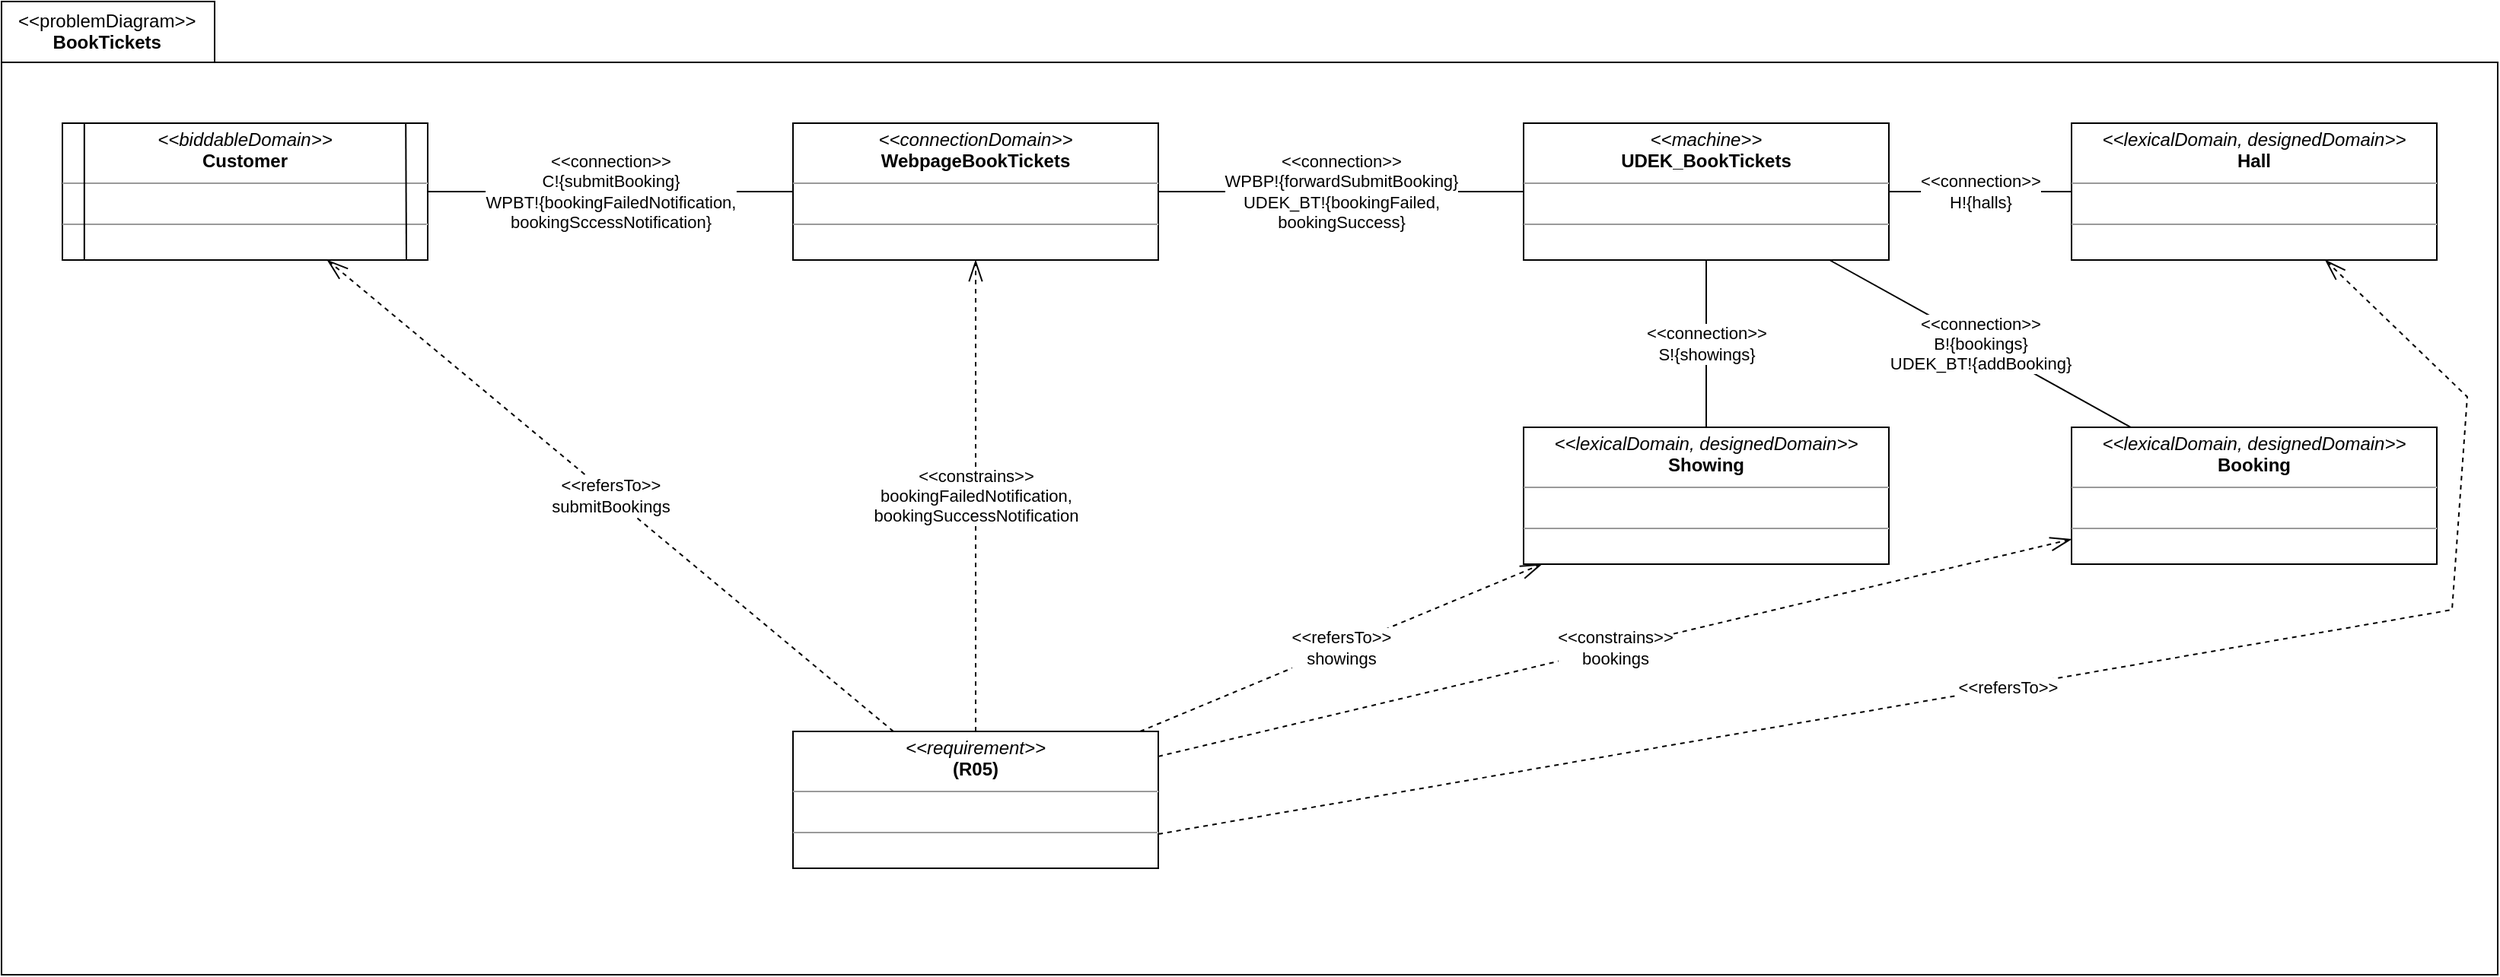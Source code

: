 <mxfile version="16.5.1" type="device" pages="2"><diagram id="Zl7D-EC2A7g6g9ARSiwI" name="PD"><mxGraphModel dx="1102" dy="1025" grid="1" gridSize="10" guides="1" tooltips="1" connect="1" arrows="1" fold="1" page="1" pageScale="1" pageWidth="3300" pageHeight="2339" math="0" shadow="0"><root><mxCell id="0"/><mxCell id="1" parent="0"/><mxCell id="peWEMkxxv0QYLOBFr0FM-1" value="&lt;div&gt;&lt;span style=&quot;font-weight: 400&quot;&gt;&amp;lt;&amp;lt;problemDiagram&amp;gt;&amp;gt;&lt;/span&gt;&lt;/div&gt;&lt;div style=&quot;text-align: center&quot;&gt;&lt;span&gt;BookTickets&lt;/span&gt;&lt;/div&gt;" style="shape=folder;fontStyle=1;spacingTop=1;tabWidth=140;tabHeight=40;tabPosition=left;html=1;rounded=0;shadow=0;glass=0;comic=0;sketch=0;pointerEvents=1;gradientColor=none;labelPosition=center;verticalLabelPosition=middle;align=left;verticalAlign=top;spacing=0;spacingLeft=11;collapsible=1;container=1;recursiveResize=0;fillColor=default;" parent="1" vertex="1"><mxGeometry x="40" y="40" width="1640" height="640" as="geometry"><mxRectangle x="130" y="820" width="140" height="40" as="alternateBounds"/></mxGeometry></mxCell><mxCell id="txKJD6QrfsFgmGLfKodi-2" value="" style="group" parent="peWEMkxxv0QYLOBFr0FM-1" vertex="1" connectable="0"><mxGeometry x="40" y="80" width="1580" height="490" as="geometry"/></mxCell><mxCell id="1xKxq1ddhO49XtYZSpac-1" value="&lt;p style=&quot;margin: 0px ; margin-top: 4px ; text-align: center&quot;&gt;&lt;i&gt;&amp;lt;&amp;lt;requirement&amp;gt;&amp;gt;&lt;/i&gt;&lt;br&gt;&lt;b&gt;(R05)&lt;/b&gt;&lt;/p&gt;&lt;hr size=&quot;1&quot;&gt;&lt;p style=&quot;margin: 0px ; margin-left: 4px&quot;&gt;&lt;br&gt;&lt;/p&gt;&lt;hr size=&quot;1&quot;&gt;&lt;p style=&quot;margin: 0px ; margin-left: 4px&quot;&gt;&lt;br&gt;&lt;/p&gt;" style="verticalAlign=top;align=left;overflow=fill;fontSize=12;fontFamily=Helvetica;html=1;rounded=0;shadow=0;glass=0;comic=0;sketch=0;pointerEvents=1;fontColor=default;gradientColor=none;container=0;" parent="txKJD6QrfsFgmGLfKodi-2" vertex="1"><mxGeometry x="480" y="400" width="240" height="90" as="geometry"/></mxCell><mxCell id="1xKxq1ddhO49XtYZSpac-5" value="&lt;p style=&quot;margin: 0px ; margin-top: 4px ; text-align: center&quot;&gt;&lt;i&gt;&amp;lt;&amp;lt;machine&amp;gt;&amp;gt;&lt;/i&gt;&lt;br&gt;&lt;b&gt;UDEK_BookTickets&lt;/b&gt;&lt;/p&gt;&lt;hr size=&quot;1&quot;&gt;&lt;p style=&quot;margin: 0px ; margin-left: 4px&quot;&gt;&lt;br&gt;&lt;/p&gt;&lt;hr size=&quot;1&quot;&gt;&lt;p style=&quot;margin: 0px ; margin-left: 4px&quot;&gt;&lt;br&gt;&lt;/p&gt;" style="verticalAlign=top;align=left;overflow=fill;fontSize=12;fontFamily=Helvetica;html=1;rounded=0;shadow=0;glass=0;comic=0;sketch=0;pointerEvents=1;fontColor=default;gradientColor=none;container=0;" parent="txKJD6QrfsFgmGLfKodi-2" vertex="1"><mxGeometry x="960" width="240" height="90" as="geometry"/></mxCell><mxCell id="1xKxq1ddhO49XtYZSpac-6" value="&lt;p style=&quot;margin: 0px ; margin-top: 4px ; text-align: center&quot;&gt;&lt;i&gt;&amp;lt;&amp;lt;connectionDomain&amp;gt;&amp;gt;&lt;/i&gt;&lt;br&gt;&lt;b&gt;WebpageBookTickets&lt;/b&gt;&lt;/p&gt;&lt;hr size=&quot;1&quot;&gt;&lt;p style=&quot;margin: 0px ; margin-left: 4px&quot;&gt;&lt;br&gt;&lt;/p&gt;&lt;hr size=&quot;1&quot;&gt;&lt;p style=&quot;margin: 0px ; margin-left: 4px&quot;&gt;&lt;br&gt;&lt;/p&gt;" style="verticalAlign=top;align=left;overflow=fill;fontSize=12;fontFamily=Helvetica;html=1;rounded=0;shadow=0;glass=0;comic=0;sketch=0;pointerEvents=1;fontColor=default;gradientColor=none;container=0;" parent="txKJD6QrfsFgmGLfKodi-2" vertex="1"><mxGeometry x="480" width="240" height="90" as="geometry"/></mxCell><mxCell id="1xKxq1ddhO49XtYZSpac-28" value="&amp;lt;&amp;lt;constrains&amp;gt;&amp;gt;&lt;br&gt;bookingFailedNotification,&lt;br&gt;bookingSuccessNotification" style="edgeStyle=none;rounded=0;orthogonalLoop=1;jettySize=auto;html=1;dashed=1;endArrow=openThin;endFill=0;startSize=12;endSize=12;" parent="txKJD6QrfsFgmGLfKodi-2" source="1xKxq1ddhO49XtYZSpac-1" target="1xKxq1ddhO49XtYZSpac-6" edge="1"><mxGeometry relative="1" as="geometry"/></mxCell><mxCell id="1xKxq1ddhO49XtYZSpac-19" value="&amp;lt;&amp;lt;connection&amp;gt;&amp;gt;&lt;br&gt;WPBP!{forwardSubmitBooking}&lt;br&gt;UDEK_BT!{bookingFailed,&lt;br&gt;bookingSuccess}" style="edgeStyle=none;rounded=0;orthogonalLoop=1;jettySize=auto;html=1;endArrow=none;endFill=0;" parent="txKJD6QrfsFgmGLfKodi-2" source="1xKxq1ddhO49XtYZSpac-5" target="1xKxq1ddhO49XtYZSpac-6" edge="1"><mxGeometry relative="1" as="geometry"><mxPoint x="810" y="45" as="sourcePoint"/></mxGeometry></mxCell><mxCell id="1xKxq1ddhO49XtYZSpac-32" value="&amp;lt;&amp;lt;refersTo&amp;gt;&amp;gt;&lt;br&gt;submitBookings" style="edgeStyle=none;rounded=0;orthogonalLoop=1;jettySize=auto;html=1;dashed=1;endArrow=openThin;endFill=0;startSize=12;endSize=12;" parent="txKJD6QrfsFgmGLfKodi-2" source="1xKxq1ddhO49XtYZSpac-1" target="1xKxq1ddhO49XtYZSpac-8" edge="1"><mxGeometry relative="1" as="geometry"/></mxCell><mxCell id="1xKxq1ddhO49XtYZSpac-11" value="&amp;lt;&amp;lt;connection&amp;gt;&amp;gt;&lt;br&gt;C!{submitBooking}&lt;br&gt;WPBT!{bookingFailedNotification,&lt;br&gt;bookingSccessNotification}" style="rounded=0;orthogonalLoop=1;jettySize=auto;html=1;endArrow=none;endFill=0;" parent="txKJD6QrfsFgmGLfKodi-2" source="1xKxq1ddhO49XtYZSpac-8" target="1xKxq1ddhO49XtYZSpac-6" edge="1"><mxGeometry relative="1" as="geometry"/></mxCell><mxCell id="1xKxq1ddhO49XtYZSpac-16" value="&amp;lt;&amp;lt;connection&amp;gt;&amp;gt;&lt;br&gt;B!{bookings}&lt;br&gt;UDEK_BT!{addBooking}" style="edgeStyle=none;rounded=0;orthogonalLoop=1;jettySize=auto;html=1;endArrow=none;endFill=0;" parent="txKJD6QrfsFgmGLfKodi-2" source="1xKxq1ddhO49XtYZSpac-13" target="1xKxq1ddhO49XtYZSpac-5" edge="1"><mxGeometry relative="1" as="geometry"/></mxCell><mxCell id="1xKxq1ddhO49XtYZSpac-13" value="&lt;p style=&quot;margin: 0px ; margin-top: 4px ; text-align: center&quot;&gt;&lt;i&gt;&amp;lt;&amp;lt;lexicalDomain, designedDomain&amp;gt;&amp;gt;&lt;/i&gt;&lt;br&gt;&lt;b&gt;Booking&lt;/b&gt;&lt;/p&gt;&lt;hr size=&quot;1&quot;&gt;&lt;p style=&quot;margin: 0px ; margin-left: 4px&quot;&gt;&lt;br&gt;&lt;/p&gt;&lt;hr size=&quot;1&quot;&gt;&lt;p style=&quot;margin: 0px ; margin-left: 4px&quot;&gt;&lt;br&gt;&lt;/p&gt;" style="verticalAlign=top;align=left;overflow=fill;fontSize=12;fontFamily=Helvetica;html=1;rounded=0;shadow=0;glass=0;comic=0;sketch=0;pointerEvents=1;fontColor=default;gradientColor=none;container=0;strokeWidth=1;" parent="txKJD6QrfsFgmGLfKodi-2" vertex="1"><mxGeometry x="1320" y="200" width="240" height="90" as="geometry"/></mxCell><mxCell id="VGkcDiVGJ-Gx0dFe5jDo-1" value="&amp;lt;&amp;lt;constrains&amp;gt;&amp;gt;&lt;br&gt;bookings" style="edgeStyle=none;rounded=0;orthogonalLoop=1;jettySize=auto;html=1;dashed=1;startArrow=none;startFill=0;endArrow=openThin;endFill=0;startSize=12;endSize=12;" parent="txKJD6QrfsFgmGLfKodi-2" source="1xKxq1ddhO49XtYZSpac-1" target="1xKxq1ddhO49XtYZSpac-13" edge="1"><mxGeometry relative="1" as="geometry"/></mxCell><mxCell id="1xKxq1ddhO49XtYZSpac-34" value="&amp;lt;&amp;lt;refersTo&amp;gt;&amp;gt;&lt;br&gt;showings" style="edgeStyle=none;rounded=0;orthogonalLoop=1;jettySize=auto;html=1;dashed=1;endArrow=openThin;endFill=0;startSize=12;endSize=12;" parent="txKJD6QrfsFgmGLfKodi-2" source="1xKxq1ddhO49XtYZSpac-1" target="1xKxq1ddhO49XtYZSpac-33" edge="1"><mxGeometry relative="1" as="geometry"/></mxCell><mxCell id="1xKxq1ddhO49XtYZSpac-35" value="&amp;lt;&amp;lt;connection&amp;gt;&amp;gt;&lt;br&gt;S!{showings}" style="edgeStyle=none;rounded=0;orthogonalLoop=1;jettySize=auto;html=1;endArrow=none;endFill=0;startSize=12;endSize=12;" parent="txKJD6QrfsFgmGLfKodi-2" source="1xKxq1ddhO49XtYZSpac-33" target="1xKxq1ddhO49XtYZSpac-5" edge="1"><mxGeometry relative="1" as="geometry"/></mxCell><mxCell id="1xKxq1ddhO49XtYZSpac-33" value="&lt;p style=&quot;margin: 0px ; margin-top: 4px ; text-align: center&quot;&gt;&lt;i&gt;&amp;lt;&amp;lt;lexicalDomain, designedDomain&amp;gt;&amp;gt;&lt;/i&gt;&lt;br&gt;&lt;b&gt;Showing&lt;/b&gt;&lt;/p&gt;&lt;hr size=&quot;1&quot;&gt;&lt;p style=&quot;margin: 0px ; margin-left: 4px&quot;&gt;&lt;br&gt;&lt;/p&gt;&lt;hr size=&quot;1&quot;&gt;&lt;p style=&quot;margin: 0px ; margin-left: 4px&quot;&gt;&lt;br&gt;&lt;/p&gt;" style="verticalAlign=top;align=left;overflow=fill;fontSize=12;fontFamily=Helvetica;html=1;rounded=0;shadow=0;glass=0;comic=0;sketch=0;pointerEvents=1;fontColor=default;gradientColor=none;container=0;strokeWidth=1;" parent="txKJD6QrfsFgmGLfKodi-2" vertex="1"><mxGeometry x="960" y="200" width="240" height="90" as="geometry"/></mxCell><mxCell id="1xKxq1ddhO49XtYZSpac-37" value="&amp;lt;&amp;lt;connection&amp;gt;&amp;gt;&lt;br&gt;H!{halls}" style="edgeStyle=none;rounded=0;orthogonalLoop=1;jettySize=auto;html=1;endArrow=none;endFill=0;startSize=12;endSize=12;" parent="txKJD6QrfsFgmGLfKodi-2" source="1xKxq1ddhO49XtYZSpac-36" target="1xKxq1ddhO49XtYZSpac-5" edge="1"><mxGeometry relative="1" as="geometry"/></mxCell><mxCell id="1xKxq1ddhO49XtYZSpac-36" value="&lt;p style=&quot;margin: 0px ; margin-top: 4px ; text-align: center&quot;&gt;&lt;i&gt;&amp;lt;&amp;lt;lexicalDomain, designedDomain&amp;gt;&amp;gt;&lt;/i&gt;&lt;br&gt;&lt;b&gt;Hall&lt;/b&gt;&lt;/p&gt;&lt;hr size=&quot;1&quot;&gt;&lt;p style=&quot;margin: 0px ; margin-left: 4px&quot;&gt;&lt;br&gt;&lt;/p&gt;&lt;hr size=&quot;1&quot;&gt;&lt;p style=&quot;margin: 0px ; margin-left: 4px&quot;&gt;&lt;br&gt;&lt;/p&gt;" style="verticalAlign=top;align=left;overflow=fill;fontSize=12;fontFamily=Helvetica;html=1;rounded=0;shadow=0;glass=0;comic=0;sketch=0;pointerEvents=1;fontColor=default;gradientColor=none;container=0;strokeWidth=1;" parent="txKJD6QrfsFgmGLfKodi-2" vertex="1"><mxGeometry x="1320" width="240" height="90" as="geometry"/></mxCell><mxCell id="txKJD6QrfsFgmGLfKodi-1" value="&amp;lt;&amp;lt;refersTo&amp;gt;&amp;gt;" style="edgeStyle=none;rounded=0;orthogonalLoop=1;jettySize=auto;html=1;exitX=1;exitY=0.75;exitDx=0;exitDy=0;startArrow=none;startFill=0;endArrow=openThin;endFill=0;startSize=12;endSize=12;dashed=1;" parent="txKJD6QrfsFgmGLfKodi-2" source="1xKxq1ddhO49XtYZSpac-1" target="1xKxq1ddhO49XtYZSpac-36" edge="1"><mxGeometry relative="1" as="geometry"><Array as="points"><mxPoint x="1570" y="320"/><mxPoint x="1580" y="180"/></Array></mxGeometry></mxCell><mxCell id="8VR4ijdS1sSW8MZvNkrW-1" value="" style="group" parent="txKJD6QrfsFgmGLfKodi-2" vertex="1" connectable="0"><mxGeometry width="240" height="90" as="geometry"/></mxCell><mxCell id="1xKxq1ddhO49XtYZSpac-8" value="&lt;p style=&quot;margin: 0px ; margin-top: 4px ; text-align: center&quot;&gt;&lt;i&gt;&amp;lt;&amp;lt;biddableDomain&amp;gt;&amp;gt;&lt;/i&gt;&lt;br&gt;&lt;b&gt;Customer&lt;/b&gt;&lt;/p&gt;&lt;hr size=&quot;1&quot;&gt;&lt;p style=&quot;margin: 0px ; margin-left: 4px&quot;&gt;&lt;br&gt;&lt;/p&gt;&lt;hr size=&quot;1&quot;&gt;&lt;p style=&quot;margin: 0px ; margin-left: 4px&quot;&gt;&lt;br&gt;&lt;/p&gt;" style="verticalAlign=top;align=left;overflow=fill;fontSize=12;fontFamily=Helvetica;html=1;rounded=0;shadow=0;glass=0;comic=0;sketch=0;pointerEvents=1;fontColor=default;gradientColor=none;container=0;points=[[0,0,0,0,0],[0,0.24,0,0,0],[0,0.5,0,0,0],[0,0.76,0,0,0],[0,1,0,0,0],[0.06,0,0,0,0],[0.06,1,0,0,0],[0.13,0,0,0,0],[0.13,1,0,0,0],[0.25,0,0,0,0],[0.25,1,0,0,0],[0.5,0,0,0,0],[0.5,1,0,0,0],[0.75,0,0,0,0],[0.75,1,0,0,0],[0.88,0,0,0,0],[0.88,1,0,0,0],[0.94,0,0,0,0],[0.94,1,0,0,0],[1,0,0,0,0],[1,0.26,0,0,0],[1,0.5,0,0,0],[1,0.76,0,0,0],[1,1,0,0,0]];strokeWidth=1;" parent="8VR4ijdS1sSW8MZvNkrW-1" vertex="1"><mxGeometry width="240" height="90" as="geometry"/></mxCell><mxCell id="1xKxq1ddhO49XtYZSpac-9" style="rounded=0;orthogonalLoop=1;jettySize=auto;html=1;endArrow=none;endFill=0;strokeWidth=1;entryX=0.06;entryY=1;entryDx=0;entryDy=0;entryPerimeter=0;exitX=0.06;exitY=0;exitDx=0;exitDy=0;exitPerimeter=0;" parent="8VR4ijdS1sSW8MZvNkrW-1" source="1xKxq1ddhO49XtYZSpac-8" target="1xKxq1ddhO49XtYZSpac-8" edge="1"><mxGeometry relative="1" as="geometry"><mxPoint x="30" as="sourcePoint"/><mxPoint x="14" y="90" as="targetPoint"/></mxGeometry></mxCell><mxCell id="1xKxq1ddhO49XtYZSpac-10" style="edgeStyle=none;shape=connector;rounded=0;orthogonalLoop=1;jettySize=auto;html=1;exitX=0.94;exitY=0;exitDx=0;exitDy=0;exitPerimeter=0;labelBackgroundColor=default;fontFamily=Helvetica;fontSize=11;fontColor=default;endArrow=none;endFill=0;strokeColor=default;strokeWidth=1;" parent="8VR4ijdS1sSW8MZvNkrW-1" source="1xKxq1ddhO49XtYZSpac-8" edge="1"><mxGeometry relative="1" as="geometry"><mxPoint x="226" y="90" as="targetPoint"/></mxGeometry></mxCell></root></mxGraphModel></diagram><diagram id="ZFZ0UcCqUkXuysnAif4c" name="Mapping"><mxGraphModel dx="1102" dy="1025" grid="1" gridSize="10" guides="1" tooltips="1" connect="1" arrows="1" fold="1" page="1" pageScale="1" pageWidth="3300" pageHeight="2339" math="0" shadow="0"><root><mxCell id="mnjT6khYPKXzMN_3vfsQ-0"/><mxCell id="mnjT6khYPKXzMN_3vfsQ-1" parent="mnjT6khYPKXzMN_3vfsQ-0"/><mxCell id="QqrYpngBlgsiDpENiHC6-1" value="" style="group" parent="mnjT6khYPKXzMN_3vfsQ-1" vertex="1" connectable="0"><mxGeometry x="40" y="40" width="1320" height="410" as="geometry"/></mxCell><mxCell id="O657b6VmaMgmTxhrHLAV-1" value="&lt;p style=&quot;margin: 0px ; margin-top: 4px ; text-align: center&quot;&gt;&lt;i&gt;&amp;lt;&amp;lt;connectionDomain&amp;gt;&amp;gt;&lt;/i&gt;&lt;br&gt;&lt;b&gt;WebpageBookTickets&lt;/b&gt;&lt;/p&gt;&lt;hr size=&quot;1&quot;&gt;&lt;p style=&quot;margin: 0px ; margin-left: 4px&quot;&gt;&lt;br&gt;&lt;/p&gt;&lt;hr size=&quot;1&quot;&gt;&lt;p style=&quot;margin: 0px ; margin-left: 4px&quot;&gt;&lt;br&gt;&lt;/p&gt;" style="verticalAlign=top;align=left;overflow=fill;fontSize=12;fontFamily=Helvetica;html=1;rounded=0;shadow=0;glass=0;comic=0;sketch=0;pointerEvents=1;fontColor=default;gradientColor=none;container=0;" parent="QqrYpngBlgsiDpENiHC6-1" vertex="1"><mxGeometry x="360" width="240" height="90" as="geometry"/></mxCell><mxCell id="O657b6VmaMgmTxhrHLAV-2" value="&lt;p style=&quot;margin: 0px ; margin-top: 4px ; text-align: center&quot;&gt;&lt;i&gt;&amp;lt;&amp;lt;machine&amp;gt;&amp;gt;&lt;/i&gt;&lt;br&gt;&lt;b&gt;UDEK_BookTickets&lt;/b&gt;&lt;/p&gt;&lt;hr size=&quot;1&quot;&gt;&lt;p style=&quot;margin: 0px ; margin-left: 4px&quot;&gt;&lt;br&gt;&lt;/p&gt;&lt;hr size=&quot;1&quot;&gt;&lt;p style=&quot;margin: 0px ; margin-left: 4px&quot;&gt;&lt;br&gt;&lt;/p&gt;" style="verticalAlign=top;align=left;overflow=fill;fontSize=12;fontFamily=Helvetica;html=1;rounded=0;shadow=0;glass=0;comic=0;sketch=0;pointerEvents=1;fontColor=default;gradientColor=none;container=0;" parent="QqrYpngBlgsiDpENiHC6-1" vertex="1"><mxGeometry y="160" width="240" height="90" as="geometry"/></mxCell><mxCell id="O657b6VmaMgmTxhrHLAV-3" style="edgeStyle=none;rounded=0;orthogonalLoop=1;jettySize=auto;html=1;endArrow=openThin;endFill=0;startSize=12;endSize=12;startArrow=diamondThin;startFill=1;" parent="QqrYpngBlgsiDpENiHC6-1" source="O657b6VmaMgmTxhrHLAV-5" target="O657b6VmaMgmTxhrHLAV-1" edge="1"><mxGeometry relative="1" as="geometry"/></mxCell><mxCell id="O657b6VmaMgmTxhrHLAV-4" style="edgeStyle=none;rounded=0;orthogonalLoop=1;jettySize=auto;html=1;startArrow=diamondThin;startFill=1;endArrow=openThin;endFill=0;startSize=12;endSize=12;" parent="QqrYpngBlgsiDpENiHC6-1" source="O657b6VmaMgmTxhrHLAV-5" target="O657b6VmaMgmTxhrHLAV-2" edge="1"><mxGeometry relative="1" as="geometry"/></mxCell><mxCell id="O657b6VmaMgmTxhrHLAV-5" value="&lt;p style=&quot;margin: 0px ; margin-top: 4px ; text-align: center&quot;&gt;&lt;i&gt;&amp;lt;&amp;lt;machine&amp;gt;&amp;gt;&lt;/i&gt;&lt;br&gt;&lt;b&gt;UDEKino&lt;/b&gt;&lt;/p&gt;&lt;hr size=&quot;1&quot;&gt;&lt;p style=&quot;margin: 0px ; margin-left: 4px&quot;&gt;&lt;br&gt;&lt;/p&gt;&lt;hr size=&quot;1&quot;&gt;&lt;p style=&quot;margin: 0px ; margin-left: 4px&quot;&gt;&lt;br&gt;&lt;/p&gt;" style="verticalAlign=top;align=left;overflow=fill;fontSize=12;fontFamily=Helvetica;html=1;rounded=0;shadow=0;glass=0;comic=0;sketch=0;pointerEvents=1;fontColor=default;gradientColor=none;container=0;" parent="QqrYpngBlgsiDpENiHC6-1" vertex="1"><mxGeometry width="240" height="90" as="geometry"/></mxCell><mxCell id="O657b6VmaMgmTxhrHLAV-6" value="&lt;p style=&quot;margin: 0px ; margin-top: 4px ; text-align: center&quot;&gt;&lt;i&gt;&amp;lt;&amp;lt;interface&amp;gt;&amp;gt;&lt;/i&gt;&lt;br&gt;&lt;b&gt;UDEK!{cShowWebsite}&lt;/b&gt;&lt;/p&gt;&lt;hr size=&quot;1&quot;&gt;&lt;p style=&quot;margin: 0px ; margin-left: 4px&quot;&gt;&lt;br&gt;&lt;/p&gt;&lt;hr size=&quot;1&quot;&gt;&lt;p style=&quot;margin: 0px ; margin-left: 4px&quot;&gt;&lt;br&gt;&lt;/p&gt;" style="verticalAlign=top;align=left;overflow=fill;fontSize=12;fontFamily=Helvetica;html=1;rounded=0;shadow=0;glass=0;comic=0;sketch=0;pointerEvents=1;fontColor=default;gradientColor=none;container=0;" parent="QqrYpngBlgsiDpENiHC6-1" vertex="1"><mxGeometry x="720" width="240" height="90" as="geometry"/></mxCell><mxCell id="O657b6VmaMgmTxhrHLAV-0" value="&amp;lt;&amp;lt;concretizes&amp;gt;&amp;gt;" style="edgeStyle=none;rounded=0;orthogonalLoop=1;jettySize=auto;html=1;startArrow=none;startFill=0;endArrow=openThin;endFill=0;startSize=12;endSize=12;dashed=1;" parent="QqrYpngBlgsiDpENiHC6-1" source="O657b6VmaMgmTxhrHLAV-1" target="O657b6VmaMgmTxhrHLAV-6" edge="1"><mxGeometry relative="1" as="geometry"/></mxCell><mxCell id="O657b6VmaMgmTxhrHLAV-7" value="&amp;lt;&amp;lt;concretizes&amp;gt;&amp;gt;" style="edgeStyle=none;rounded=0;orthogonalLoop=1;jettySize=auto;html=1;dashed=1;startArrow=none;startFill=0;endArrow=openThin;endFill=0;startSize=12;endSize=12;" parent="QqrYpngBlgsiDpENiHC6-1" source="O657b6VmaMgmTxhrHLAV-1" target="O657b6VmaMgmTxhrHLAV-8" edge="1"><mxGeometry relative="1" as="geometry"><mxPoint x="450" y="170" as="targetPoint"/></mxGeometry></mxCell><mxCell id="O657b6VmaMgmTxhrHLAV-8" value="&lt;p style=&quot;margin: 0px ; margin-top: 4px ; text-align: center&quot;&gt;&lt;i&gt;&amp;lt;&amp;lt;interface&amp;gt;&amp;gt;&lt;/i&gt;&lt;br&gt;&lt;b&gt;C!{cLogout, cBrowse, bookTickets}&lt;/b&gt;&lt;/p&gt;&lt;hr size=&quot;1&quot;&gt;&lt;p style=&quot;margin: 0px ; margin-left: 4px&quot;&gt;&lt;br&gt;&lt;/p&gt;&lt;hr size=&quot;1&quot;&gt;&lt;p style=&quot;margin: 0px ; margin-left: 4px&quot;&gt;&lt;br&gt;&lt;/p&gt;" style="verticalAlign=top;align=left;overflow=fill;fontSize=12;fontFamily=Helvetica;html=1;rounded=0;shadow=0;glass=0;comic=0;sketch=0;pointerEvents=1;fontColor=default;gradientColor=none;container=0;" parent="QqrYpngBlgsiDpENiHC6-1" vertex="1"><mxGeometry x="360" y="160" width="240" height="90" as="geometry"/></mxCell><mxCell id="O657b6VmaMgmTxhrHLAV-9" value="&amp;lt;&amp;lt;concretizes&amp;gt;&amp;gt;" style="edgeStyle=none;rounded=0;orthogonalLoop=1;jettySize=auto;html=1;dashed=1;startArrow=none;startFill=0;endArrow=openThin;endFill=0;startSize=12;endSize=12;" parent="QqrYpngBlgsiDpENiHC6-1" source="O657b6VmaMgmTxhrHLAV-10" target="O657b6VmaMgmTxhrHLAV-6" edge="1"><mxGeometry relative="1" as="geometry"/></mxCell><mxCell id="O657b6VmaMgmTxhrHLAV-10" value="&lt;p style=&quot;margin: 0px ; margin-top: 4px ; text-align: center&quot;&gt;&lt;i&gt;&amp;lt;&amp;lt;interface&amp;gt;&amp;gt;&lt;/i&gt;&lt;br&gt;&lt;b&gt;WPBT!{bookingFailedNotification,&lt;/b&gt;&lt;/p&gt;&lt;p style=&quot;margin: 0px ; margin-top: 4px ; text-align: center&quot;&gt;&lt;b&gt;bookingSuccessNotification}&lt;/b&gt;&lt;/p&gt;&lt;hr size=&quot;1&quot;&gt;&lt;p style=&quot;margin: 0px ; margin-left: 4px&quot;&gt;&lt;br&gt;&lt;/p&gt;&lt;hr size=&quot;1&quot;&gt;&lt;p style=&quot;margin: 0px ; margin-left: 4px&quot;&gt;&lt;br&gt;&lt;/p&gt;" style="verticalAlign=top;align=left;overflow=fill;fontSize=12;fontFamily=Helvetica;html=1;rounded=0;shadow=0;glass=0;comic=0;sketch=0;pointerEvents=1;fontColor=default;gradientColor=none;container=0;" parent="QqrYpngBlgsiDpENiHC6-1" vertex="1"><mxGeometry x="1080" width="240" height="90" as="geometry"/></mxCell><mxCell id="O657b6VmaMgmTxhrHLAV-11" value="&amp;lt;&amp;lt;concretizes&amp;gt;&amp;gt;" style="edgeStyle=none;rounded=0;orthogonalLoop=1;jettySize=auto;html=1;dashed=1;startArrow=none;startFill=0;endArrow=openThin;endFill=0;startSize=12;endSize=12;" parent="QqrYpngBlgsiDpENiHC6-1" source="O657b6VmaMgmTxhrHLAV-12" target="O657b6VmaMgmTxhrHLAV-6" edge="1"><mxGeometry relative="1" as="geometry"/></mxCell><mxCell id="O657b6VmaMgmTxhrHLAV-12" value="&lt;p style=&quot;margin: 0px ; margin-top: 4px ; text-align: center&quot;&gt;&lt;i&gt;&amp;lt;&amp;lt;interface&amp;gt;&amp;gt;&lt;/i&gt;&lt;br&gt;&lt;b&gt;UDEK_BT!{bookingFailed,&lt;/b&gt;&lt;/p&gt;&lt;p style=&quot;margin: 0px ; margin-top: 4px ; text-align: center&quot;&gt;&lt;b&gt;bookingSuccess}&lt;/b&gt;&lt;/p&gt;&lt;hr size=&quot;1&quot;&gt;&lt;p style=&quot;margin: 0px ; margin-left: 4px&quot;&gt;&lt;br&gt;&lt;/p&gt;&lt;hr size=&quot;1&quot;&gt;&lt;p style=&quot;margin: 0px ; margin-left: 4px&quot;&gt;&lt;br&gt;&lt;/p&gt;" style="verticalAlign=top;align=left;overflow=fill;fontSize=12;fontFamily=Helvetica;html=1;rounded=0;shadow=0;glass=0;comic=0;sketch=0;pointerEvents=1;fontColor=default;gradientColor=none;container=0;" parent="QqrYpngBlgsiDpENiHC6-1" vertex="1"><mxGeometry x="1080" y="160" width="240" height="90" as="geometry"/></mxCell><mxCell id="O657b6VmaMgmTxhrHLAV-13" value="&amp;lt;&amp;lt;concretizes&amp;gt;&amp;gt;" style="edgeStyle=none;rounded=0;orthogonalLoop=1;jettySize=auto;html=1;dashed=1;startArrow=none;startFill=0;endArrow=openThin;endFill=0;startSize=12;endSize=12;" parent="QqrYpngBlgsiDpENiHC6-1" source="O657b6VmaMgmTxhrHLAV-14" target="O657b6VmaMgmTxhrHLAV-8" edge="1"><mxGeometry relative="1" as="geometry"/></mxCell><mxCell id="O657b6VmaMgmTxhrHLAV-14" value="&lt;p style=&quot;margin: 0px ; margin-top: 4px ; text-align: center&quot;&gt;&lt;i&gt;&amp;lt;&amp;lt;interface&amp;gt;&amp;gt;&lt;/i&gt;&lt;br&gt;&lt;b&gt;C!{submitBooking}&lt;/b&gt;&lt;/p&gt;&lt;hr size=&quot;1&quot;&gt;&lt;p style=&quot;margin: 0px ; margin-left: 4px&quot;&gt;&lt;br&gt;&lt;/p&gt;&lt;hr size=&quot;1&quot;&gt;&lt;p style=&quot;margin: 0px ; margin-left: 4px&quot;&gt;&lt;br&gt;&lt;/p&gt;" style="verticalAlign=top;align=left;overflow=fill;fontSize=12;fontFamily=Helvetica;html=1;rounded=0;shadow=0;glass=0;comic=0;sketch=0;pointerEvents=1;fontColor=default;gradientColor=none;container=0;whiteSpace=wrap;" parent="QqrYpngBlgsiDpENiHC6-1" vertex="1"><mxGeometry x="720" y="160" width="240" height="90" as="geometry"/></mxCell><mxCell id="O657b6VmaMgmTxhrHLAV-15" value="&amp;lt;&amp;lt;concretizes&amp;gt;&amp;gt;" style="edgeStyle=none;rounded=0;orthogonalLoop=1;jettySize=auto;html=1;dashed=1;startArrow=none;startFill=0;endArrow=openThin;endFill=0;startSize=12;endSize=12;" parent="QqrYpngBlgsiDpENiHC6-1" source="O657b6VmaMgmTxhrHLAV-16" target="O657b6VmaMgmTxhrHLAV-8" edge="1"><mxGeometry relative="1" as="geometry"/></mxCell><mxCell id="O657b6VmaMgmTxhrHLAV-16" value="&lt;p style=&quot;margin: 0px ; margin-top: 4px ; text-align: center&quot;&gt;&lt;i&gt;&amp;lt;&amp;lt;interface&amp;gt;&amp;gt;&lt;/i&gt;&lt;br&gt;&lt;b&gt;WPBT!{forwardSubmitBooking}&lt;/b&gt;&lt;/p&gt;&lt;hr size=&quot;1&quot;&gt;&lt;p style=&quot;margin: 0px ; margin-left: 4px&quot;&gt;&lt;br&gt;&lt;/p&gt;&lt;hr size=&quot;1&quot;&gt;&lt;p style=&quot;margin: 0px ; margin-left: 4px&quot;&gt;&lt;br&gt;&lt;/p&gt;" style="verticalAlign=top;align=left;overflow=fill;fontSize=12;fontFamily=Helvetica;html=1;rounded=0;shadow=0;glass=0;comic=0;sketch=0;pointerEvents=1;fontColor=default;gradientColor=none;container=0;whiteSpace=wrap;" parent="QqrYpngBlgsiDpENiHC6-1" vertex="1"><mxGeometry x="720" y="320" width="240" height="90" as="geometry"/></mxCell><mxCell id="O657b6VmaMgmTxhrHLAV-18" value="&lt;p style=&quot;margin: 0px ; margin-top: 4px ; text-align: center&quot;&gt;&lt;i&gt;&amp;lt;&amp;lt;interface&amp;gt;&amp;gt;&lt;/i&gt;&lt;br&gt;&lt;b&gt;UDEK_BT!{addBooking}&lt;/b&gt;&lt;/p&gt;&lt;hr size=&quot;1&quot;&gt;&lt;p style=&quot;margin: 0px ; margin-left: 4px&quot;&gt;&lt;br&gt;&lt;/p&gt;&lt;hr size=&quot;1&quot;&gt;&lt;p style=&quot;margin: 0px ; margin-left: 4px&quot;&gt;&lt;br&gt;&lt;/p&gt;" style="verticalAlign=top;align=left;overflow=fill;fontSize=12;fontFamily=Helvetica;html=1;rounded=0;shadow=0;glass=0;comic=0;sketch=0;pointerEvents=1;fontColor=default;gradientColor=none;container=0;whiteSpace=wrap;" parent="QqrYpngBlgsiDpENiHC6-1" vertex="1"><mxGeometry y="320" width="240" height="90" as="geometry"/></mxCell><mxCell id="QqrYpngBlgsiDpENiHC6-0" style="rounded=0;orthogonalLoop=1;jettySize=auto;html=1;endSize=12;startSize=12;startArrow=diamondThin;startFill=0;endArrow=openThin;endFill=0;" parent="QqrYpngBlgsiDpENiHC6-1" source="O657b6VmaMgmTxhrHLAV-19" target="O657b6VmaMgmTxhrHLAV-18" edge="1"><mxGeometry relative="1" as="geometry"/></mxCell><mxCell id="O657b6VmaMgmTxhrHLAV-19" value="&lt;p style=&quot;margin: 0px ; margin-top: 4px ; text-align: center&quot;&gt;&lt;i&gt;&amp;lt;&amp;lt;interface&amp;gt;&amp;gt;&lt;/i&gt;&lt;br&gt;&lt;b&gt;UDEK!{addBooking, removeBooking}&lt;/b&gt;&lt;/p&gt;&lt;hr size=&quot;1&quot;&gt;&lt;p style=&quot;margin: 0px ; margin-left: 4px&quot;&gt;&lt;br&gt;&lt;/p&gt;&lt;hr size=&quot;1&quot;&gt;&lt;p style=&quot;margin: 0px ; margin-left: 4px&quot;&gt;&lt;br&gt;&lt;/p&gt;" style="verticalAlign=top;align=left;overflow=fill;fontSize=12;fontFamily=Helvetica;html=1;rounded=0;shadow=0;glass=0;comic=0;sketch=0;pointerEvents=1;fontColor=default;gradientColor=none;container=0;whiteSpace=wrap;" parent="QqrYpngBlgsiDpENiHC6-1" vertex="1"><mxGeometry x="360" y="320" width="240" height="90" as="geometry"/></mxCell></root></mxGraphModel></diagram></mxfile>